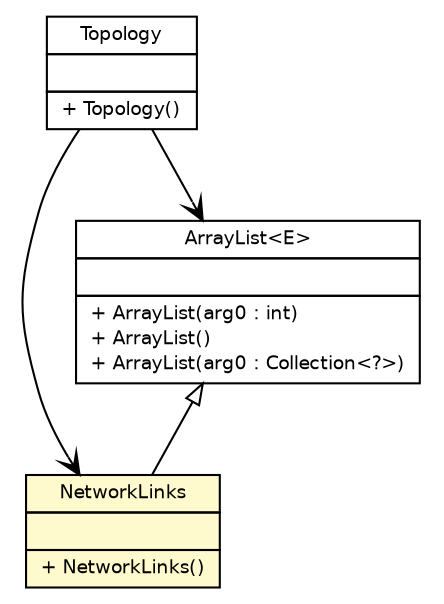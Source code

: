 #!/usr/local/bin/dot
#
# Class diagram 
# Generated by UmlGraph version 4.6 (http://www.spinellis.gr/sw/umlgraph)
#

digraph G {
	edge [fontname="Helvetica",fontsize=10,labelfontname="Helvetica",labelfontsize=10];
	node [fontname="Helvetica",fontsize=10,shape=plaintext];
	// fr.univrennes1.cri.jtacl.core.topology.NetworkLinks
	c9353 [label=<<table border="0" cellborder="1" cellspacing="0" cellpadding="2" port="p" bgcolor="lemonChiffon" href="./NetworkLinks.html">
		<tr><td><table border="0" cellspacing="0" cellpadding="1">
			<tr><td> NetworkLinks </td></tr>
		</table></td></tr>
		<tr><td><table border="0" cellspacing="0" cellpadding="1">
			<tr><td align="left">  </td></tr>
		</table></td></tr>
		<tr><td><table border="0" cellspacing="0" cellpadding="1">
			<tr><td align="left"> + NetworkLinks() </td></tr>
		</table></td></tr>
		</table>>, fontname="Helvetica", fontcolor="black", fontsize=9.0];
	// fr.univrennes1.cri.jtacl.core.topology.Topology
	c9354 [label=<<table border="0" cellborder="1" cellspacing="0" cellpadding="2" port="p" href="./Topology.html">
		<tr><td><table border="0" cellspacing="0" cellpadding="1">
			<tr><td> Topology </td></tr>
		</table></td></tr>
		<tr><td><table border="0" cellspacing="0" cellpadding="1">
			<tr><td align="left">  </td></tr>
		</table></td></tr>
		<tr><td><table border="0" cellspacing="0" cellpadding="1">
			<tr><td align="left"> + Topology() </td></tr>
		</table></td></tr>
		</table>>, fontname="Helvetica", fontcolor="black", fontsize=9.0];
	//fr.univrennes1.cri.jtacl.core.topology.NetworkLinks extends java.util.ArrayList<fr.univrennes1.cri.jtacl.core.topology.NetworkLink>
	c9429:p -> c9353:p [dir=back,arrowtail=empty];
	// fr.univrennes1.cri.jtacl.core.topology.Topology NAVASSOC fr.univrennes1.cri.jtacl.core.topology.NetworkLinks
	c9354:p -> c9353:p [taillabel="", label="", headlabel="", fontname="Helvetica", fontcolor="black", fontsize=10.0, color="black", arrowhead=open];
	// fr.univrennes1.cri.jtacl.core.topology.Topology NAVASSOC java.util.ArrayList<E>
	c9354:p -> c9429:p [taillabel="", label="", headlabel="", fontname="Helvetica", fontcolor="black", fontsize=10.0, color="black", arrowhead=open];
	// java.util.ArrayList<E>
	c9429 [label=<<table border="0" cellborder="1" cellspacing="0" cellpadding="2" port="p" href="http://java.sun.com/j2se/1.4.2/docs/api/java/util/ArrayList.html">
		<tr><td><table border="0" cellspacing="0" cellpadding="1">
			<tr><td> ArrayList&lt;E&gt; </td></tr>
		</table></td></tr>
		<tr><td><table border="0" cellspacing="0" cellpadding="1">
			<tr><td align="left">  </td></tr>
		</table></td></tr>
		<tr><td><table border="0" cellspacing="0" cellpadding="1">
			<tr><td align="left"> + ArrayList(arg0 : int) </td></tr>
			<tr><td align="left"> + ArrayList() </td></tr>
			<tr><td align="left"> + ArrayList(arg0 : Collection&lt;?&gt;) </td></tr>
		</table></td></tr>
		</table>>, fontname="Helvetica", fontcolor="black", fontsize=9.0];
}

